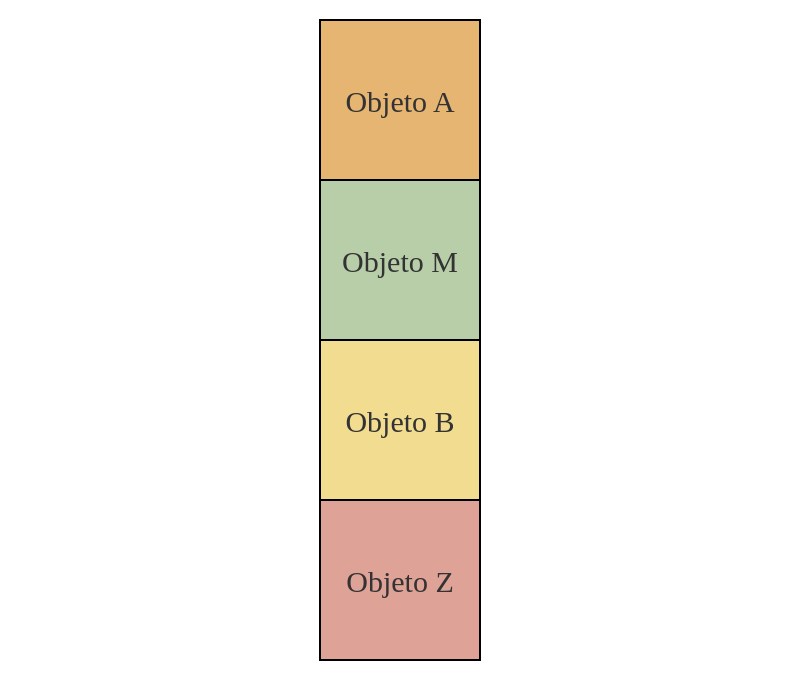 <mxfile version="27.0.2" pages="12">
  <diagram id="DsnciRrROcA6rXa0wYcC" name="0">
    <mxGraphModel dx="618" dy="617" grid="1" gridSize="10" guides="1" tooltips="1" connect="1" arrows="1" fold="1" page="1" pageScale="1" pageWidth="850" pageHeight="1100" math="0" shadow="0">
      <root>
        <mxCell id="0" />
        <mxCell id="1" parent="0" />
        <mxCell id="VirOZvUBYK-ImIZoYJ9B-2" value="&lt;span style=&quot;color: rgb(51, 51, 51); font-family: &amp;quot;Cascadia Code&amp;quot;;&quot;&gt;&lt;font style=&quot;font-size: 15px;&quot;&gt;Objeto M&lt;/font&gt;&lt;/span&gt;" style="rounded=0;whiteSpace=wrap;html=1;strokeWidth=1;fillColor=#B8CEA8;" parent="1" vertex="1">
          <mxGeometry x="320" y="240" width="80" height="80" as="geometry" />
        </mxCell>
        <mxCell id="VirOZvUBYK-ImIZoYJ9B-3" value="&lt;span style=&quot;color: rgb(51, 51, 51); font-family: &amp;quot;Cascadia Code&amp;quot;;&quot;&gt;&lt;font style=&quot;font-size: 15px;&quot;&gt;Objeto B&lt;/font&gt;&lt;/span&gt;" style="rounded=0;whiteSpace=wrap;html=1;strokeWidth=1;fillColor=#F2DC90;" parent="1" vertex="1">
          <mxGeometry x="320" y="320" width="80" height="80" as="geometry" />
        </mxCell>
        <mxCell id="VirOZvUBYK-ImIZoYJ9B-4" value="&lt;span style=&quot;color: rgb(51, 51, 51); font-family: &amp;quot;Cascadia Code&amp;quot;;&quot;&gt;&lt;font style=&quot;font-size: 15px;&quot;&gt;Objeto Z&lt;/font&gt;&lt;/span&gt;" style="rounded=0;whiteSpace=wrap;html=1;strokeWidth=1;fillColor=#DEA297;" parent="1" vertex="1">
          <mxGeometry x="320" y="400" width="80" height="80" as="geometry" />
        </mxCell>
        <mxCell id="VirOZvUBYK-ImIZoYJ9B-5" value="&lt;span style=&quot;font-size: 15px;&quot;&gt;Objeto A&lt;/span&gt;" style="rounded=0;whiteSpace=wrap;html=1;strokeWidth=1;fillColor=#E6B572;fontFamily=Cascadia Code;fontColor=#333333;" parent="1" vertex="1">
          <mxGeometry x="320" y="160" width="80" height="80" as="geometry" />
        </mxCell>
        <mxCell id="aEZDIL4bKgVGsafXcyiX-1" value="" style="rounded=0;whiteSpace=wrap;html=1;fillColor=none;strokeColor=none;" vertex="1" parent="1">
          <mxGeometry x="160" y="150" width="400" height="340" as="geometry" />
        </mxCell>
      </root>
    </mxGraphModel>
  </diagram>
  <diagram name="1" id="Mdr3MKFLAOHnB37Ve34P">
    <mxGraphModel dx="772" dy="771" grid="1" gridSize="10" guides="1" tooltips="1" connect="1" arrows="1" fold="1" page="1" pageScale="1" pageWidth="850" pageHeight="1100" math="0" shadow="0">
      <root>
        <mxCell id="dB4pNOR3r0NpbEDbzPIi-0" />
        <mxCell id="dB4pNOR3r0NpbEDbzPIi-1" parent="dB4pNOR3r0NpbEDbzPIi-0" />
        <mxCell id="oEt5vqVOx0Z21JIWpTa3-0" value="" style="rounded=0;whiteSpace=wrap;html=1;fillColor=none;strokeColor=none;" vertex="1" parent="dB4pNOR3r0NpbEDbzPIi-1">
          <mxGeometry x="160" y="150" width="400" height="340" as="geometry" />
        </mxCell>
        <mxCell id="f8sVzlX9WwyGKtAX3yin-0" value="&lt;span style=&quot;color: rgb(51, 51, 51); font-family: &amp;quot;Cascadia Code&amp;quot;;&quot;&gt;&lt;font style=&quot;font-size: 15px;&quot;&gt;Objeto M&lt;/font&gt;&lt;/span&gt;" style="rounded=0;whiteSpace=wrap;html=1;strokeWidth=1;fillColor=#DFEAF2;" parent="dB4pNOR3r0NpbEDbzPIi-1" vertex="1">
          <mxGeometry x="320" y="240" width="80" height="80" as="geometry" />
        </mxCell>
        <mxCell id="f8sVzlX9WwyGKtAX3yin-1" value="&lt;span style=&quot;color: rgb(51, 51, 51); font-family: &amp;quot;Cascadia Code&amp;quot;;&quot;&gt;&lt;font style=&quot;font-size: 15px;&quot;&gt;Objeto B&lt;/font&gt;&lt;/span&gt;" style="rounded=0;whiteSpace=wrap;html=1;strokeWidth=1;fillColor=#DFEAF2;" parent="dB4pNOR3r0NpbEDbzPIi-1" vertex="1">
          <mxGeometry x="320" y="320" width="80" height="80" as="geometry" />
        </mxCell>
        <mxCell id="f8sVzlX9WwyGKtAX3yin-2" value="&lt;span style=&quot;color: rgb(51, 51, 51); font-family: &amp;quot;Cascadia Code&amp;quot;;&quot;&gt;&lt;font style=&quot;font-size: 15px;&quot;&gt;Objeto Z&lt;/font&gt;&lt;/span&gt;" style="rounded=0;whiteSpace=wrap;html=1;strokeWidth=1;fillColor=#DFEAF2;" parent="dB4pNOR3r0NpbEDbzPIi-1" vertex="1">
          <mxGeometry x="320" y="400" width="80" height="80" as="geometry" />
        </mxCell>
        <mxCell id="f8sVzlX9WwyGKtAX3yin-3" value="&lt;font style=&quot;font-size: 15px;&quot;&gt;Objeto A&lt;/font&gt;" style="rounded=0;whiteSpace=wrap;html=1;strokeWidth=1;fillColor=#DFEAF2;fontFamily=Cascadia Code;fontColor=#333333;" parent="dB4pNOR3r0NpbEDbzPIi-1" vertex="1">
          <mxGeometry x="320" y="160" width="80" height="80" as="geometry" />
        </mxCell>
      </root>
    </mxGraphModel>
  </diagram>
  <diagram name="2" id="7HVD3G4qKzquUgcicJnN">
    <mxGraphModel dx="772" dy="771" grid="1" gridSize="10" guides="1" tooltips="1" connect="1" arrows="1" fold="1" page="1" pageScale="1" pageWidth="850" pageHeight="1100" math="0" shadow="0">
      <root>
        <mxCell id="m_FzRC7SfUM8x6VggVpg-0" />
        <mxCell id="m_FzRC7SfUM8x6VggVpg-1" parent="m_FzRC7SfUM8x6VggVpg-0" />
        <mxCell id="m_FzRC7SfUM8x6VggVpg-2" value="&lt;span style=&quot;color: rgb(51, 51, 51); font-family: &amp;quot;Cascadia Code&amp;quot;;&quot;&gt;&lt;font style=&quot;font-size: 15px;&quot;&gt;Objeto M&lt;/font&gt;&lt;/span&gt;" style="rounded=0;whiteSpace=wrap;html=1;strokeWidth=1;fillColor=#DFEAF2;" parent="m_FzRC7SfUM8x6VggVpg-1" vertex="1">
          <mxGeometry x="320" y="240" width="80" height="80" as="geometry" />
        </mxCell>
        <mxCell id="m_FzRC7SfUM8x6VggVpg-3" value="&lt;span style=&quot;color: rgb(51, 51, 51); font-family: &amp;quot;Cascadia Code&amp;quot;;&quot;&gt;&lt;font style=&quot;font-size: 15px;&quot;&gt;Objeto B&lt;/font&gt;&lt;/span&gt;" style="rounded=0;whiteSpace=wrap;html=1;strokeWidth=1;fillColor=#DFEAF2;" parent="m_FzRC7SfUM8x6VggVpg-1" vertex="1">
          <mxGeometry x="320" y="320" width="80" height="80" as="geometry" />
        </mxCell>
        <mxCell id="m_FzRC7SfUM8x6VggVpg-4" value="&lt;span style=&quot;color: rgb(51, 51, 51); font-family: &amp;quot;Cascadia Code&amp;quot;;&quot;&gt;&lt;font style=&quot;font-size: 15px;&quot;&gt;Objeto Z&lt;/font&gt;&lt;/span&gt;" style="rounded=0;whiteSpace=wrap;html=1;strokeWidth=1;fillColor=#DFEAF2;" parent="m_FzRC7SfUM8x6VggVpg-1" vertex="1">
          <mxGeometry x="320" y="400" width="80" height="80" as="geometry" />
        </mxCell>
        <mxCell id="m_FzRC7SfUM8x6VggVpg-5" value="&lt;font style=&quot;font-size: 15px;&quot;&gt;Objeto A&lt;/font&gt;" style="rounded=0;whiteSpace=wrap;html=1;strokeWidth=1;fillColor=#DFEAF2;fontFamily=Cascadia Code;fontColor=#333333;" parent="m_FzRC7SfUM8x6VggVpg-1" vertex="1">
          <mxGeometry x="320" y="160" width="80" height="80" as="geometry" />
        </mxCell>
        <mxCell id="3GkCkZPfRGsUlgW2tKVg-0" value="&lt;font style=&quot;font-size: 15px; color: rgb(51, 51, 51);&quot;&gt;Objeto Y&lt;/font&gt;" style="rounded=0;whiteSpace=wrap;html=1;strokeWidth=1;fontFamily=Cascadia Code;dashed=1;strokeColor=#333333;" parent="m_FzRC7SfUM8x6VggVpg-1" vertex="1">
          <mxGeometry x="160" y="280" width="80" height="80" as="geometry" />
        </mxCell>
        <mxCell id="3GkCkZPfRGsUlgW2tKVg-1" value="" style="endArrow=classic;html=1;rounded=0;strokeColor=default;strokeWidth=2;dashed=1;curved=0;dashPattern=1 2;" parent="m_FzRC7SfUM8x6VggVpg-1" edge="1">
          <mxGeometry width="50" height="50" relative="1" as="geometry">
            <mxPoint x="250" y="320" as="sourcePoint" />
            <mxPoint x="310" y="320" as="targetPoint" />
          </mxGeometry>
        </mxCell>
        <mxCell id="6nj_OtPYGNGf62ZfypBF-0" value="" style="rounded=0;whiteSpace=wrap;html=1;fillColor=none;strokeColor=none;" vertex="1" parent="m_FzRC7SfUM8x6VggVpg-1">
          <mxGeometry x="160" y="150" width="400" height="340" as="geometry" />
        </mxCell>
      </root>
    </mxGraphModel>
  </diagram>
  <diagram name="3" id="MDrpCwDZ1_75I4WAfEUa">
    <mxGraphModel dx="1370" dy="843" grid="1" gridSize="10" guides="1" tooltips="1" connect="1" arrows="1" fold="1" page="1" pageScale="1" pageWidth="850" pageHeight="1100" math="0" shadow="0">
      <root>
        <mxCell id="1cp3vhYpPN3irXkI7Zd1-0" />
        <mxCell id="1cp3vhYpPN3irXkI7Zd1-1" parent="1cp3vhYpPN3irXkI7Zd1-0" />
        <mxCell id="1cp3vhYpPN3irXkI7Zd1-2" value="&lt;span style=&quot;color: rgb(51, 51, 51); font-family: &amp;quot;Cascadia Code&amp;quot;;&quot;&gt;&lt;font style=&quot;font-size: 15px;&quot;&gt;Objeto M&lt;/font&gt;&lt;/span&gt;" style="rounded=0;whiteSpace=wrap;html=1;strokeWidth=1;fillColor=#DFEAF2;" vertex="1" parent="1cp3vhYpPN3irXkI7Zd1-1">
          <mxGeometry x="200" y="280" width="80" height="80" as="geometry" />
        </mxCell>
        <mxCell id="1cp3vhYpPN3irXkI7Zd1-3" value="&lt;span style=&quot;color: rgb(51, 51, 51); font-family: &amp;quot;Cascadia Code&amp;quot;;&quot;&gt;&lt;font style=&quot;font-size: 15px;&quot;&gt;Objeto B&lt;/font&gt;&lt;/span&gt;" style="rounded=0;whiteSpace=wrap;html=1;strokeWidth=1;fillColor=#DFEAF2;" vertex="1" parent="1cp3vhYpPN3irXkI7Zd1-1">
          <mxGeometry x="200" y="360" width="80" height="80" as="geometry" />
        </mxCell>
        <mxCell id="1cp3vhYpPN3irXkI7Zd1-4" value="&lt;span style=&quot;color: rgb(51, 51, 51); font-family: &amp;quot;Cascadia Code&amp;quot;;&quot;&gt;&lt;font style=&quot;font-size: 15px;&quot;&gt;Objeto Z&lt;/font&gt;&lt;/span&gt;" style="rounded=0;whiteSpace=wrap;html=1;strokeWidth=1;fillColor=#DFEAF2;" vertex="1" parent="1cp3vhYpPN3irXkI7Zd1-1">
          <mxGeometry x="200" y="440" width="80" height="80" as="geometry" />
        </mxCell>
        <mxCell id="1cp3vhYpPN3irXkI7Zd1-5" value="&lt;font style=&quot;font-size: 15px;&quot;&gt;Objeto A&lt;/font&gt;" style="rounded=0;whiteSpace=wrap;html=1;strokeWidth=1;fillColor=#DFEAF2;fontFamily=Cascadia Code;fontColor=#333333;" vertex="1" parent="1cp3vhYpPN3irXkI7Zd1-1">
          <mxGeometry x="200" y="200" width="80" height="80" as="geometry" />
        </mxCell>
        <mxCell id="1cp3vhYpPN3irXkI7Zd1-6" value="&lt;font style=&quot;font-size: 15px; color: rgb(51, 51, 51);&quot;&gt;Objeto Y&lt;/font&gt;" style="rounded=0;whiteSpace=wrap;html=1;strokeWidth=1;fontFamily=Cascadia Code;dashed=1;strokeColor=#333333;" vertex="1" parent="1cp3vhYpPN3irXkI7Zd1-1">
          <mxGeometry x="40" y="320" width="80" height="80" as="geometry" />
        </mxCell>
        <mxCell id="1cp3vhYpPN3irXkI7Zd1-7" value="" style="endArrow=classic;html=1;rounded=0;strokeColor=default;strokeWidth=2;dashed=1;curved=1;dashPattern=1 2;" edge="1" parent="1cp3vhYpPN3irXkI7Zd1-1">
          <mxGeometry width="50" height="50" relative="1" as="geometry">
            <mxPoint x="80" y="310" as="sourcePoint" />
            <mxPoint x="200" y="150" as="targetPoint" />
            <Array as="points">
              <mxPoint x="80" y="140" />
            </Array>
          </mxGeometry>
        </mxCell>
        <mxCell id="3wVK-dfSqPOaN9Ee9mu9-0" value="&lt;span style=&quot;color: rgb(51, 51, 51); font-family: &amp;quot;Cascadia Code&amp;quot;;&quot;&gt;&lt;font style=&quot;font-size: 15px;&quot;&gt;Objeto M&lt;/font&gt;&lt;/span&gt;" style="rounded=0;whiteSpace=wrap;html=1;strokeWidth=1;fillColor=#DFEAF2;" vertex="1" parent="1cp3vhYpPN3irXkI7Zd1-1">
          <mxGeometry x="400" y="280" width="80" height="80" as="geometry" />
        </mxCell>
        <mxCell id="3wVK-dfSqPOaN9Ee9mu9-1" value="&lt;span style=&quot;color: rgb(51, 51, 51); font-family: &amp;quot;Cascadia Code&amp;quot;;&quot;&gt;&lt;font style=&quot;font-size: 15px;&quot;&gt;Objeto B&lt;/font&gt;&lt;/span&gt;" style="rounded=0;whiteSpace=wrap;html=1;strokeWidth=1;fillColor=#DFEAF2;" vertex="1" parent="1cp3vhYpPN3irXkI7Zd1-1">
          <mxGeometry x="400" y="360" width="80" height="80" as="geometry" />
        </mxCell>
        <mxCell id="3wVK-dfSqPOaN9Ee9mu9-2" value="&lt;span style=&quot;color: rgb(51, 51, 51); font-family: &amp;quot;Cascadia Code&amp;quot;;&quot;&gt;&lt;font style=&quot;font-size: 15px;&quot;&gt;Objeto Z&lt;/font&gt;&lt;/span&gt;" style="rounded=0;whiteSpace=wrap;html=1;strokeWidth=1;fillColor=#DFEAF2;" vertex="1" parent="1cp3vhYpPN3irXkI7Zd1-1">
          <mxGeometry x="400" y="440" width="80" height="80" as="geometry" />
        </mxCell>
        <mxCell id="3wVK-dfSqPOaN9Ee9mu9-3" value="&lt;font style=&quot;font-size: 15px;&quot;&gt;Objeto A&lt;/font&gt;" style="rounded=0;whiteSpace=wrap;html=1;strokeWidth=1;fillColor=#DFEAF2;fontFamily=Cascadia Code;fontColor=#333333;" vertex="1" parent="1cp3vhYpPN3irXkI7Zd1-1">
          <mxGeometry x="400" y="200" width="80" height="80" as="geometry" />
        </mxCell>
        <mxCell id="3wVK-dfSqPOaN9Ee9mu9-4" value="&lt;font style=&quot;font-size: 15px; color: rgb(51, 51, 51);&quot;&gt;Objeto Y&lt;/font&gt;" style="rounded=0;whiteSpace=wrap;html=1;strokeWidth=1;fontFamily=Cascadia Code;dashed=1;strokeColor=#333333;" vertex="1" parent="1cp3vhYpPN3irXkI7Zd1-1">
          <mxGeometry x="400" y="120" width="80" height="80" as="geometry" />
        </mxCell>
        <mxCell id="5Faq4T4tPYT8dNvTQ3q9-0" value="&lt;span style=&quot;color: rgb(51, 51, 51); font-family: &amp;quot;Cascadia Code&amp;quot;;&quot;&gt;&lt;font style=&quot;font-size: 15px;&quot;&gt;Objeto M&lt;/font&gt;&lt;/span&gt;" style="rounded=0;whiteSpace=wrap;html=1;strokeWidth=1;fillColor=#DFEAF2;" vertex="1" parent="1cp3vhYpPN3irXkI7Zd1-1">
          <mxGeometry x="600" y="280" width="80" height="80" as="geometry" />
        </mxCell>
        <mxCell id="5Faq4T4tPYT8dNvTQ3q9-1" value="&lt;span style=&quot;color: rgb(51, 51, 51); font-family: &amp;quot;Cascadia Code&amp;quot;;&quot;&gt;&lt;font style=&quot;font-size: 15px;&quot;&gt;Objeto B&lt;/font&gt;&lt;/span&gt;" style="rounded=0;whiteSpace=wrap;html=1;strokeWidth=1;fillColor=#DFEAF2;" vertex="1" parent="1cp3vhYpPN3irXkI7Zd1-1">
          <mxGeometry x="600" y="360" width="80" height="80" as="geometry" />
        </mxCell>
        <mxCell id="5Faq4T4tPYT8dNvTQ3q9-2" value="&lt;span style=&quot;color: rgb(51, 51, 51); font-family: &amp;quot;Cascadia Code&amp;quot;;&quot;&gt;&lt;font style=&quot;font-size: 15px;&quot;&gt;Objeto Z&lt;/font&gt;&lt;/span&gt;" style="rounded=0;whiteSpace=wrap;html=1;strokeWidth=1;fillColor=#DFEAF2;" vertex="1" parent="1cp3vhYpPN3irXkI7Zd1-1">
          <mxGeometry x="600" y="440" width="80" height="80" as="geometry" />
        </mxCell>
        <mxCell id="5Faq4T4tPYT8dNvTQ3q9-3" value="&lt;font style=&quot;font-size: 15px;&quot;&gt;Objeto A&lt;/font&gt;" style="rounded=0;whiteSpace=wrap;html=1;strokeWidth=1;fillColor=#DFEAF2;fontFamily=Cascadia Code;fontColor=#333333;" vertex="1" parent="1cp3vhYpPN3irXkI7Zd1-1">
          <mxGeometry x="600" y="200" width="80" height="80" as="geometry" />
        </mxCell>
        <mxCell id="5Faq4T4tPYT8dNvTQ3q9-4" value="&lt;font style=&quot;font-size: 15px;&quot;&gt;Objeto Y&lt;/font&gt;" style="rounded=0;whiteSpace=wrap;html=1;strokeWidth=1;fillColor=#DFEAF2;fontFamily=Cascadia Code;fontColor=#333333;" vertex="1" parent="1cp3vhYpPN3irXkI7Zd1-1">
          <mxGeometry x="600" y="120" width="80" height="80" as="geometry" />
        </mxCell>
        <mxCell id="_O_UAX7On9Jn6N9-ysff-0" value="" style="endArrow=classic;html=1;rounded=0;strokeColor=#333333;strokeWidth=2;curved=0;" edge="1" parent="1cp3vhYpPN3irXkI7Zd1-1">
          <mxGeometry width="50" height="50" relative="1" as="geometry">
            <mxPoint x="310" y="360" as="sourcePoint" />
            <mxPoint x="370" y="360" as="targetPoint" />
          </mxGeometry>
        </mxCell>
        <mxCell id="_O_UAX7On9Jn6N9-ysff-1" value="" style="endArrow=classic;html=1;rounded=0;strokeColor=#333333;strokeWidth=2;curved=0;" edge="1" parent="1cp3vhYpPN3irXkI7Zd1-1">
          <mxGeometry width="50" height="50" relative="1" as="geometry">
            <mxPoint x="510" y="359.17" as="sourcePoint" />
            <mxPoint x="570" y="359.17" as="targetPoint" />
          </mxGeometry>
        </mxCell>
      </root>
    </mxGraphModel>
  </diagram>
  <diagram name="4" id="tvMc4xsmkuJ2D2uRRllL">
    <mxGraphModel dx="1142" dy="703" grid="1" gridSize="10" guides="1" tooltips="1" connect="1" arrows="1" fold="1" page="1" pageScale="1" pageWidth="850" pageHeight="1100" math="0" shadow="0">
      <root>
        <mxCell id="fEpR8kv1KwT9EkHWF9nF-0" />
        <mxCell id="fEpR8kv1KwT9EkHWF9nF-1" parent="fEpR8kv1KwT9EkHWF9nF-0" />
        <mxCell id="fEpR8kv1KwT9EkHWF9nF-2" value="&lt;span style=&quot;color: rgb(51, 51, 51); font-family: &amp;quot;Cascadia Code&amp;quot;;&quot;&gt;&lt;font style=&quot;font-size: 15px;&quot;&gt;Objeto M&lt;/font&gt;&lt;/span&gt;" style="rounded=0;whiteSpace=wrap;html=1;strokeWidth=1;fillColor=#DFEAF2;" vertex="1" parent="fEpR8kv1KwT9EkHWF9nF-1">
          <mxGeometry x="160" y="240" width="80" height="80" as="geometry" />
        </mxCell>
        <mxCell id="fEpR8kv1KwT9EkHWF9nF-3" value="&lt;span style=&quot;color: rgb(51, 51, 51); font-family: &amp;quot;Cascadia Code&amp;quot;;&quot;&gt;&lt;font style=&quot;font-size: 15px;&quot;&gt;Objeto B&lt;/font&gt;&lt;/span&gt;" style="rounded=0;whiteSpace=wrap;html=1;strokeWidth=1;fillColor=#DFEAF2;" vertex="1" parent="fEpR8kv1KwT9EkHWF9nF-1">
          <mxGeometry x="160" y="320" width="80" height="80" as="geometry" />
        </mxCell>
        <mxCell id="fEpR8kv1KwT9EkHWF9nF-4" value="&lt;span style=&quot;color: rgb(51, 51, 51); font-family: &amp;quot;Cascadia Code&amp;quot;;&quot;&gt;&lt;font style=&quot;font-size: 15px;&quot;&gt;Objeto Z&lt;/font&gt;&lt;/span&gt;" style="rounded=0;whiteSpace=wrap;html=1;strokeWidth=1;fillColor=#DFEAF2;" vertex="1" parent="fEpR8kv1KwT9EkHWF9nF-1">
          <mxGeometry x="160" y="400" width="80" height="80" as="geometry" />
        </mxCell>
        <mxCell id="fEpR8kv1KwT9EkHWF9nF-5" value="&lt;font style=&quot;font-size: 15px;&quot;&gt;Objeto A&lt;/font&gt;" style="rounded=0;whiteSpace=wrap;html=1;strokeWidth=1;fillColor=#DFEAF2;fontFamily=Cascadia Code;fontColor=#333333;" vertex="1" parent="fEpR8kv1KwT9EkHWF9nF-1">
          <mxGeometry x="160" y="160" width="80" height="80" as="geometry" />
        </mxCell>
        <mxCell id="fEpR8kv1KwT9EkHWF9nF-6" value="&lt;font style=&quot;font-size: 15px; color: rgba(51, 51, 51, 0.5);&quot;&gt;Objeto Y&lt;/font&gt;" style="rounded=0;whiteSpace=wrap;html=1;strokeWidth=1;fontFamily=Cascadia Code;rotation=45;fillColor=#DFEAF280;strokeColor=light-dark(#00000080,#000000);gradientColor=none;" vertex="1" parent="fEpR8kv1KwT9EkHWF9nF-1">
          <mxGeometry x="280" y="110" width="80" height="80" as="geometry" />
        </mxCell>
        <mxCell id="eWI4ab8rwbDqNYjKlwMx-0" value="" style="endArrow=classic;html=1;rounded=0;strokeColor=#333333;strokeWidth=2;curved=0;" edge="1" parent="fEpR8kv1KwT9EkHWF9nF-1">
          <mxGeometry width="50" height="50" relative="1" as="geometry">
            <mxPoint x="310" y="319.17" as="sourcePoint" />
            <mxPoint x="370" y="319.17" as="targetPoint" />
          </mxGeometry>
        </mxCell>
        <mxCell id="eWI4ab8rwbDqNYjKlwMx-1" value="&lt;span style=&quot;color: rgb(51, 51, 51); font-family: &amp;quot;Cascadia Code&amp;quot;;&quot;&gt;&lt;font style=&quot;font-size: 15px;&quot;&gt;Objeto M&lt;/font&gt;&lt;/span&gt;" style="rounded=0;whiteSpace=wrap;html=1;strokeWidth=1;fillColor=#DFEAF2;" vertex="1" parent="fEpR8kv1KwT9EkHWF9nF-1">
          <mxGeometry x="440" y="240" width="80" height="80" as="geometry" />
        </mxCell>
        <mxCell id="eWI4ab8rwbDqNYjKlwMx-2" value="&lt;span style=&quot;color: rgb(51, 51, 51); font-family: &amp;quot;Cascadia Code&amp;quot;;&quot;&gt;&lt;font style=&quot;font-size: 15px;&quot;&gt;Objeto B&lt;/font&gt;&lt;/span&gt;" style="rounded=0;whiteSpace=wrap;html=1;strokeWidth=1;fillColor=#DFEAF2;" vertex="1" parent="fEpR8kv1KwT9EkHWF9nF-1">
          <mxGeometry x="440" y="320" width="80" height="80" as="geometry" />
        </mxCell>
        <mxCell id="eWI4ab8rwbDqNYjKlwMx-3" value="&lt;span style=&quot;color: rgb(51, 51, 51); font-family: &amp;quot;Cascadia Code&amp;quot;;&quot;&gt;&lt;font style=&quot;font-size: 15px;&quot;&gt;Objeto Z&lt;/font&gt;&lt;/span&gt;" style="rounded=0;whiteSpace=wrap;html=1;strokeWidth=1;fillColor=#DFEAF2;" vertex="1" parent="fEpR8kv1KwT9EkHWF9nF-1">
          <mxGeometry x="440" y="400" width="80" height="80" as="geometry" />
        </mxCell>
        <mxCell id="eWI4ab8rwbDqNYjKlwMx-4" value="&lt;font style=&quot;font-size: 15px;&quot;&gt;Objeto A&lt;/font&gt;" style="rounded=0;whiteSpace=wrap;html=1;strokeWidth=1;fillColor=#DFEAF2;fontFamily=Cascadia Code;fontColor=#333333;" vertex="1" parent="fEpR8kv1KwT9EkHWF9nF-1">
          <mxGeometry x="440" y="160" width="80" height="80" as="geometry" />
        </mxCell>
        <mxCell id="FDB1iL5GDn4RZDBO_fxV-0" value="" style="endArrow=classic;html=1;rounded=0;strokeColor=#333333;strokeWidth=2;curved=1;" edge="1" parent="fEpR8kv1KwT9EkHWF9nF-1">
          <mxGeometry width="50" height="50" relative="1" as="geometry">
            <mxPoint x="200" y="150" as="sourcePoint" />
            <mxPoint x="280" y="110" as="targetPoint" />
            <Array as="points">
              <mxPoint x="220" y="70" />
            </Array>
          </mxGeometry>
        </mxCell>
      </root>
    </mxGraphModel>
  </diagram>
  <diagram name="5" id="qZWmroKQn__ThTIP2FfZ">
    <mxGraphModel dx="772" dy="771" grid="1" gridSize="10" guides="1" tooltips="1" connect="1" arrows="1" fold="1" page="1" pageScale="1" pageWidth="850" pageHeight="1100" math="0" shadow="0">
      <root>
        <mxCell id="2ulz0_ssD8hJT63ZEaCR-0" />
        <mxCell id="2ulz0_ssD8hJT63ZEaCR-1" parent="2ulz0_ssD8hJT63ZEaCR-0" />
        <mxCell id="2ulz0_ssD8hJT63ZEaCR-2" value="&lt;span style=&quot;color: rgb(51, 51, 51); font-family: &amp;quot;Cascadia Code&amp;quot;;&quot;&gt;&lt;font style=&quot;font-size: 15px;&quot;&gt;Objeto M&lt;/font&gt;&lt;/span&gt;" style="rounded=0;whiteSpace=wrap;html=1;strokeWidth=1;fillColor=#DFEAF2;" parent="2ulz0_ssD8hJT63ZEaCR-1" vertex="1">
          <mxGeometry x="160" y="240" width="80" height="80" as="geometry" />
        </mxCell>
        <mxCell id="2ulz0_ssD8hJT63ZEaCR-3" value="&lt;span style=&quot;color: rgb(51, 51, 51); font-family: &amp;quot;Cascadia Code&amp;quot;;&quot;&gt;&lt;font style=&quot;font-size: 15px;&quot;&gt;Objeto B&lt;/font&gt;&lt;/span&gt;" style="rounded=0;whiteSpace=wrap;html=1;strokeWidth=1;fillColor=#DFEAF2;" parent="2ulz0_ssD8hJT63ZEaCR-1" vertex="1">
          <mxGeometry x="160" y="320" width="80" height="80" as="geometry" />
        </mxCell>
        <mxCell id="2ulz0_ssD8hJT63ZEaCR-4" value="&lt;span style=&quot;color: rgb(51, 51, 51); font-family: &amp;quot;Cascadia Code&amp;quot;;&quot;&gt;&lt;font style=&quot;font-size: 15px;&quot;&gt;Objeto Z&lt;/font&gt;&lt;/span&gt;" style="rounded=0;whiteSpace=wrap;html=1;strokeWidth=1;fillColor=#DFEAF2;" parent="2ulz0_ssD8hJT63ZEaCR-1" vertex="1">
          <mxGeometry x="160" y="400" width="80" height="80" as="geometry" />
        </mxCell>
        <mxCell id="2ulz0_ssD8hJT63ZEaCR-7" value="" style="endArrow=classic;html=1;rounded=0;strokeColor=#333333;strokeWidth=2;curved=0;" parent="2ulz0_ssD8hJT63ZEaCR-1" edge="1">
          <mxGeometry width="50" height="50" relative="1" as="geometry">
            <mxPoint x="280" y="460" as="sourcePoint" />
            <mxPoint x="340" y="460" as="targetPoint" />
          </mxGeometry>
        </mxCell>
        <mxCell id="Iy6GJnIHtmswRzyifR_9-1" value="&lt;span style=&quot;color: rgb(51, 51, 51); font-family: &amp;quot;Cascadia Code&amp;quot;;&quot;&gt;&lt;font style=&quot;font-size: 15px;&quot;&gt;Objeto B&lt;/font&gt;&lt;/span&gt;" style="rounded=0;whiteSpace=wrap;html=1;strokeWidth=1;fillColor=#DFEAF2;" parent="2ulz0_ssD8hJT63ZEaCR-1" vertex="1">
          <mxGeometry x="370" y="319.999" width="80" height="80" as="geometry" />
        </mxCell>
        <mxCell id="Iy6GJnIHtmswRzyifR_9-2" value="&lt;span style=&quot;color: rgb(51, 51, 51); font-family: &amp;quot;Cascadia Code&amp;quot;;&quot;&gt;&lt;font style=&quot;font-size: 15px;&quot;&gt;Objeto Z&lt;/font&gt;&lt;/span&gt;" style="rounded=0;whiteSpace=wrap;html=1;strokeWidth=1;fillColor=#DFEAF2;" parent="2ulz0_ssD8hJT63ZEaCR-1" vertex="1">
          <mxGeometry x="370" y="399.999" width="80" height="80" as="geometry" />
        </mxCell>
        <mxCell id="Iy6GJnIHtmswRzyifR_9-5" value="&lt;span style=&quot;color: rgb(51, 51, 51); font-family: &amp;quot;Cascadia Code&amp;quot;;&quot;&gt;&lt;font style=&quot;font-size: 15px;&quot;&gt;Objeto Z&lt;/font&gt;&lt;/span&gt;" style="rounded=0;whiteSpace=wrap;html=1;strokeWidth=1;fillColor=#DFEAF2;" parent="2ulz0_ssD8hJT63ZEaCR-1" vertex="1">
          <mxGeometry x="560" y="399.999" width="80" height="80" as="geometry" />
        </mxCell>
        <mxCell id="Iy6GJnIHtmswRzyifR_9-7" value="" style="endArrow=classic;html=1;rounded=0;strokeColor=#333333;strokeWidth=2;curved=0;" parent="2ulz0_ssD8hJT63ZEaCR-1" edge="1">
          <mxGeometry width="50" height="50" relative="1" as="geometry">
            <mxPoint x="480" y="460" as="sourcePoint" />
            <mxPoint x="540" y="460" as="targetPoint" />
          </mxGeometry>
        </mxCell>
        <mxCell id="I1os_hsPXzhaFGguBxuh-0" value="&lt;font style=&quot;font-size: 15px; color: rgba(51, 51, 51, 0.5);&quot;&gt;Objeto A&lt;/font&gt;" style="rounded=0;whiteSpace=wrap;html=1;strokeWidth=1;fontFamily=Cascadia Code;rotation=45;fillColor=#DFEAF280;strokeColor=light-dark(#00000080,#000000);gradientColor=none;" parent="2ulz0_ssD8hJT63ZEaCR-1" vertex="1">
          <mxGeometry x="280" y="190" width="80" height="80" as="geometry" />
        </mxCell>
        <mxCell id="I1os_hsPXzhaFGguBxuh-1" value="" style="endArrow=classic;html=1;rounded=0;strokeColor=#333333;strokeWidth=2;curved=1;" parent="2ulz0_ssD8hJT63ZEaCR-1" edge="1">
          <mxGeometry width="50" height="50" relative="1" as="geometry">
            <mxPoint x="200" y="230" as="sourcePoint" />
            <mxPoint x="280" y="190" as="targetPoint" />
            <Array as="points">
              <mxPoint x="220" y="150" />
            </Array>
          </mxGeometry>
        </mxCell>
        <mxCell id="I1os_hsPXzhaFGguBxuh-2" value="&lt;font style=&quot;font-size: 15px; color: rgba(51, 51, 51, 0.5);&quot;&gt;Objeto M&lt;/font&gt;" style="rounded=0;whiteSpace=wrap;html=1;strokeWidth=1;fontFamily=Cascadia Code;rotation=45;fillColor=#DFEAF280;strokeColor=light-dark(#00000080,#000000);gradientColor=none;" parent="2ulz0_ssD8hJT63ZEaCR-1" vertex="1">
          <mxGeometry x="490" y="270" width="80" height="80" as="geometry" />
        </mxCell>
        <mxCell id="I1os_hsPXzhaFGguBxuh-3" value="" style="endArrow=classic;html=1;rounded=0;strokeColor=#333333;strokeWidth=2;curved=1;" parent="2ulz0_ssD8hJT63ZEaCR-1" edge="1">
          <mxGeometry width="50" height="50" relative="1" as="geometry">
            <mxPoint x="410" y="310" as="sourcePoint" />
            <mxPoint x="490" y="270" as="targetPoint" />
            <Array as="points">
              <mxPoint x="430" y="230" />
            </Array>
          </mxGeometry>
        </mxCell>
        <mxCell id="I1os_hsPXzhaFGguBxuh-6" value="&lt;font style=&quot;font-size: 15px; color: rgba(51, 51, 51, 0.5);&quot;&gt;Objeto B&lt;/font&gt;" style="rounded=0;whiteSpace=wrap;html=1;strokeWidth=1;fontFamily=Cascadia Code;rotation=45;fillColor=#DFEAF280;strokeColor=light-dark(#00000080,#000000);gradientColor=none;" parent="2ulz0_ssD8hJT63ZEaCR-1" vertex="1">
          <mxGeometry x="680" y="350" width="80" height="80" as="geometry" />
        </mxCell>
        <mxCell id="I1os_hsPXzhaFGguBxuh-7" value="" style="endArrow=classic;html=1;rounded=0;strokeColor=#333333;strokeWidth=2;curved=1;" parent="2ulz0_ssD8hJT63ZEaCR-1" edge="1">
          <mxGeometry width="50" height="50" relative="1" as="geometry">
            <mxPoint x="600" y="390" as="sourcePoint" />
            <mxPoint x="680" y="350" as="targetPoint" />
            <Array as="points">
              <mxPoint x="620" y="310" />
            </Array>
          </mxGeometry>
        </mxCell>
      </root>
    </mxGraphModel>
  </diagram>
  <diagram name="horizontal-0" id="YfSO-6aUCecLzF4e8YoK">
    <mxGraphModel dx="772" dy="771" grid="1" gridSize="10" guides="1" tooltips="1" connect="1" arrows="1" fold="1" page="1" pageScale="1" pageWidth="850" pageHeight="1100" math="0" shadow="0">
      <root>
        <mxCell id="0" />
        <mxCell id="1" parent="0" />
        <mxCell id="QV_V8XRkUQpJPK_FOni9-10" value="&lt;font style=&quot;color: rgb(77, 77, 77); font-size: 18px;&quot; face=&quot;Cascadia Code&quot;&gt;0&lt;/font&gt;" style="rounded=0;whiteSpace=wrap;html=1;strokeWidth=1;fillColor=#DFEAF2;fontSize=22;" parent="1" vertex="1">
          <mxGeometry x="240" y="280" width="80" height="20" as="geometry" />
        </mxCell>
        <mxCell id="QV_V8XRkUQpJPK_FOni9-11" value="&lt;font style=&quot;color: rgb(77, 77, 77); font-size: 18px;&quot; face=&quot;Cascadia Code&quot;&gt;1&lt;/font&gt;" style="rounded=0;whiteSpace=wrap;html=1;strokeWidth=1;fillColor=#DFEAF2;fontSize=22;" parent="1" vertex="1">
          <mxGeometry x="320" y="280" width="80" height="20" as="geometry" />
        </mxCell>
        <mxCell id="QV_V8XRkUQpJPK_FOni9-12" value="&lt;font style=&quot;color: rgb(77, 77, 77); font-size: 18px;&quot; face=&quot;Cascadia Code&quot;&gt;2&lt;/font&gt;" style="rounded=0;whiteSpace=wrap;html=1;strokeWidth=1;fillColor=#DFEAF2;fontSize=22;" parent="1" vertex="1">
          <mxGeometry x="400" y="280" width="80" height="20" as="geometry" />
        </mxCell>
        <mxCell id="QV_V8XRkUQpJPK_FOni9-13" value="&lt;font style=&quot;color: rgb(77, 77, 77); font-size: 18px;&quot; face=&quot;Cascadia Code&quot;&gt;3&lt;/font&gt;" style="rounded=0;whiteSpace=wrap;html=1;strokeWidth=1;fillColor=#DFEAF2;fontSize=22;" parent="1" vertex="1">
          <mxGeometry x="480" y="280" width="80" height="20" as="geometry" />
        </mxCell>
        <mxCell id="J1T6i1Jh-6Qw33va1a4d-1" value="&lt;span style=&quot;color: rgb(51, 51, 51); font-family: &amp;quot;Cascadia Code&amp;quot;;&quot;&gt;&lt;font style=&quot;font-size: 15px;&quot;&gt;Objeto M&lt;/font&gt;&lt;/span&gt;" style="rounded=0;whiteSpace=wrap;html=1;strokeWidth=1;fillColor=#DFEAF2;" vertex="1" parent="1">
          <mxGeometry x="120" y="140" width="80" height="80" as="geometry" />
        </mxCell>
        <mxCell id="J1T6i1Jh-6Qw33va1a4d-2" value="&lt;span style=&quot;color: rgb(51, 51, 51); font-family: &amp;quot;Cascadia Code&amp;quot;;&quot;&gt;&lt;font style=&quot;font-size: 15px;&quot;&gt;Objeto B&lt;/font&gt;&lt;/span&gt;" style="rounded=0;whiteSpace=wrap;html=1;strokeWidth=1;fillColor=#DFEAF2;" vertex="1" parent="1">
          <mxGeometry x="120" y="220" width="80" height="80" as="geometry" />
        </mxCell>
        <mxCell id="J1T6i1Jh-6Qw33va1a4d-3" value="&lt;span style=&quot;color: rgb(51, 51, 51); font-family: &amp;quot;Cascadia Code&amp;quot;;&quot;&gt;&lt;font style=&quot;font-size: 15px;&quot;&gt;Objeto Z&lt;/font&gt;&lt;/span&gt;" style="rounded=0;whiteSpace=wrap;html=1;strokeWidth=1;fillColor=#DFEAF2;" vertex="1" parent="1">
          <mxGeometry x="120" y="300" width="80" height="80" as="geometry" />
        </mxCell>
        <mxCell id="J1T6i1Jh-6Qw33va1a4d-4" value="&lt;font style=&quot;font-size: 15px;&quot;&gt;Objeto A&lt;/font&gt;" style="rounded=0;whiteSpace=wrap;html=1;strokeWidth=1;fillColor=#DFEAF2;fontFamily=Cascadia Code;fontColor=#333333;" vertex="1" parent="1">
          <mxGeometry x="120" y="60" width="80" height="80" as="geometry" />
        </mxCell>
        <mxCell id="J1T6i1Jh-6Qw33va1a4d-5" value="" style="endArrow=classic;html=1;rounded=0;curved=1;strokeWidth=2;strokeColor=#333333;" edge="1" parent="1">
          <mxGeometry width="50" height="50" relative="1" as="geometry">
            <mxPoint x="240" y="170" as="sourcePoint" />
            <mxPoint x="330" y="250" as="targetPoint" />
            <Array as="points">
              <mxPoint x="320" y="180" />
            </Array>
          </mxGeometry>
        </mxCell>
        <mxCell id="J1T6i1Jh-6Qw33va1a4d-6" value="" style="shape=curlyBracket;whiteSpace=wrap;html=1;rounded=1;flipH=1;labelPosition=right;verticalLabelPosition=middle;align=left;verticalAlign=middle;rotation=90;strokeWidth=2;strokeColor=#333333;" vertex="1" parent="1">
          <mxGeometry x="390" y="240" width="20" height="320" as="geometry" />
        </mxCell>
        <mxCell id="J1T6i1Jh-6Qw33va1a4d-7" value="Arreglo" style="text;html=1;align=center;verticalAlign=middle;whiteSpace=wrap;rounded=0;fontSize=18;fontColor=#333333;" vertex="1" parent="1">
          <mxGeometry x="370" y="410" width="60" height="30" as="geometry" />
        </mxCell>
        <mxCell id="TEXch0vGKVaJgCMyUi8v-2" value="&lt;span style=&quot;color: rgb(51, 51, 51); font-family: &amp;quot;Cascadia Code&amp;quot;;&quot;&gt;&lt;font style=&quot;font-size: 15px;&quot;&gt;Objeto Z&lt;/font&gt;&lt;/span&gt;" style="rounded=0;whiteSpace=wrap;html=1;strokeWidth=1;fillColor=#DFEAF2;" vertex="1" parent="1">
          <mxGeometry x="240" y="300" width="80" height="80" as="geometry" />
        </mxCell>
        <mxCell id="TEXch0vGKVaJgCMyUi8v-3" value="&lt;span style=&quot;color: rgb(51, 51, 51); font-family: &amp;quot;Cascadia Code&amp;quot;;&quot;&gt;&lt;font style=&quot;font-size: 15px;&quot;&gt;Objeto B&lt;/font&gt;&lt;/span&gt;" style="rounded=0;whiteSpace=wrap;html=1;strokeWidth=1;fillColor=#DFEAF2;" vertex="1" parent="1">
          <mxGeometry x="320" y="300" width="80" height="80" as="geometry" />
        </mxCell>
        <mxCell id="TEXch0vGKVaJgCMyUi8v-4" value="&lt;span style=&quot;color: rgb(51, 51, 51); font-family: &amp;quot;Cascadia Code&amp;quot;;&quot;&gt;&lt;font style=&quot;font-size: 15px;&quot;&gt;Objeto M&lt;/font&gt;&lt;/span&gt;" style="rounded=0;whiteSpace=wrap;html=1;strokeWidth=1;fillColor=#DFEAF2;" vertex="1" parent="1">
          <mxGeometry x="400" y="300" width="80" height="80" as="geometry" />
        </mxCell>
        <mxCell id="TEXch0vGKVaJgCMyUi8v-5" value="&lt;font style=&quot;font-size: 15px;&quot;&gt;Objeto A&lt;/font&gt;" style="rounded=0;whiteSpace=wrap;html=1;strokeWidth=1;fillColor=#DFEAF2;fontFamily=Cascadia Code;fontColor=#333333;" vertex="1" parent="1">
          <mxGeometry x="480" y="300" width="80" height="80" as="geometry" />
        </mxCell>
      </root>
    </mxGraphModel>
  </diagram>
  <diagram name="horizontal-1" id="I1NGevMwVK8yIYo6LZM1">
    <mxGraphModel dx="772" dy="771" grid="1" gridSize="10" guides="1" tooltips="1" connect="1" arrows="1" fold="1" page="1" pageScale="1" pageWidth="850" pageHeight="1100" math="0" shadow="0">
      <root>
        <mxCell id="2laQ7EuzJdmJ4_l-6j5Y-0" />
        <mxCell id="2laQ7EuzJdmJ4_l-6j5Y-1" parent="2laQ7EuzJdmJ4_l-6j5Y-0" />
        <mxCell id="2laQ7EuzJdmJ4_l-6j5Y-6" value="&lt;font style=&quot;color: rgb(77, 77, 77); font-size: 18px;&quot; face=&quot;Cascadia Code&quot;&gt;0&lt;/font&gt;" style="rounded=0;whiteSpace=wrap;html=1;strokeWidth=1;fillColor=#DFEAF2;fontSize=22;" parent="2laQ7EuzJdmJ4_l-6j5Y-1" vertex="1">
          <mxGeometry x="240" y="220" width="80" height="20" as="geometry" />
        </mxCell>
        <mxCell id="2laQ7EuzJdmJ4_l-6j5Y-7" value="&lt;font style=&quot;color: rgb(77, 77, 77); font-size: 18px;&quot; face=&quot;Cascadia Code&quot;&gt;1&lt;/font&gt;" style="rounded=0;whiteSpace=wrap;html=1;strokeWidth=1;fillColor=#DFEAF2;fontSize=22;" parent="2laQ7EuzJdmJ4_l-6j5Y-1" vertex="1">
          <mxGeometry x="320" y="220" width="80" height="20" as="geometry" />
        </mxCell>
        <mxCell id="2laQ7EuzJdmJ4_l-6j5Y-8" value="&lt;font style=&quot;color: rgb(77, 77, 77); font-size: 18px;&quot; face=&quot;Cascadia Code&quot;&gt;2&lt;/font&gt;" style="rounded=0;whiteSpace=wrap;html=1;strokeWidth=1;fillColor=#DFEAF2;fontSize=22;" parent="2laQ7EuzJdmJ4_l-6j5Y-1" vertex="1">
          <mxGeometry x="400" y="220" width="80" height="20" as="geometry" />
        </mxCell>
        <mxCell id="2laQ7EuzJdmJ4_l-6j5Y-9" value="&lt;font style=&quot;color: rgb(77, 77, 77); font-size: 18px;&quot; face=&quot;Cascadia Code&quot;&gt;3&lt;/font&gt;" style="rounded=0;whiteSpace=wrap;html=1;strokeWidth=1;fillColor=#DFEAF2;fontSize=22;" parent="2laQ7EuzJdmJ4_l-6j5Y-1" vertex="1">
          <mxGeometry x="480" y="220" width="80" height="20" as="geometry" />
        </mxCell>
        <mxCell id="UhpVfVBjUhrucp-FQkoH-0" value="" style="endArrow=classic;html=1;rounded=0;strokeWidth=2;fontColor=#333333;strokeColor=#333333;" parent="2laQ7EuzJdmJ4_l-6j5Y-1" edge="1">
          <mxGeometry width="50" height="50" relative="1" as="geometry">
            <mxPoint x="519.5" y="380.5" as="sourcePoint" />
            <mxPoint x="519.5" y="330" as="targetPoint" />
          </mxGeometry>
        </mxCell>
        <mxCell id="UhpVfVBjUhrucp-FQkoH-1" value="&lt;font style=&quot;font-size: 20px; color: rgb(51, 51, 51);&quot;&gt;Entra&lt;/font&gt;" style="text;html=1;align=center;verticalAlign=middle;whiteSpace=wrap;rounded=0;" parent="2laQ7EuzJdmJ4_l-6j5Y-1" vertex="1">
          <mxGeometry x="490" y="390" width="60" height="30" as="geometry" />
        </mxCell>
        <mxCell id="UhpVfVBjUhrucp-FQkoH-5" value="" style="endArrow=classic;html=1;rounded=0;strokeWidth=2;fontColor=#333333;strokeColor=#333333;" parent="2laQ7EuzJdmJ4_l-6j5Y-1" edge="1">
          <mxGeometry width="50" height="50" relative="1" as="geometry">
            <mxPoint x="519.76" y="210.5" as="sourcePoint" />
            <mxPoint x="519.76" y="160" as="targetPoint" />
          </mxGeometry>
        </mxCell>
        <mxCell id="UhpVfVBjUhrucp-FQkoH-6" value="&lt;font style=&quot;font-size: 20px; color: rgb(51, 51, 51);&quot;&gt;Sale&lt;/font&gt;" style="text;html=1;align=center;verticalAlign=middle;whiteSpace=wrap;rounded=0;" parent="2laQ7EuzJdmJ4_l-6j5Y-1" vertex="1">
          <mxGeometry x="490" y="120" width="60" height="30" as="geometry" />
        </mxCell>
        <mxCell id="mgjKdaCtVJ9KahogJdc4-0" value="&lt;span style=&quot;color: rgb(51, 51, 51); font-family: &amp;quot;Cascadia Code&amp;quot;;&quot;&gt;&lt;font style=&quot;font-size: 15px;&quot;&gt;Objeto Z&lt;/font&gt;&lt;/span&gt;" style="rounded=0;whiteSpace=wrap;html=1;strokeWidth=1;fillColor=#DFEAF2;" vertex="1" parent="2laQ7EuzJdmJ4_l-6j5Y-1">
          <mxGeometry x="240" y="240" width="80" height="80" as="geometry" />
        </mxCell>
        <mxCell id="mgjKdaCtVJ9KahogJdc4-1" value="&lt;span style=&quot;color: rgb(51, 51, 51); font-family: &amp;quot;Cascadia Code&amp;quot;;&quot;&gt;&lt;font style=&quot;font-size: 15px;&quot;&gt;Objeto B&lt;/font&gt;&lt;/span&gt;" style="rounded=0;whiteSpace=wrap;html=1;strokeWidth=1;fillColor=#DFEAF2;" vertex="1" parent="2laQ7EuzJdmJ4_l-6j5Y-1">
          <mxGeometry x="320" y="240" width="80" height="80" as="geometry" />
        </mxCell>
        <mxCell id="mgjKdaCtVJ9KahogJdc4-2" value="&lt;span style=&quot;color: rgb(51, 51, 51); font-family: &amp;quot;Cascadia Code&amp;quot;;&quot;&gt;&lt;font style=&quot;font-size: 15px;&quot;&gt;Objeto M&lt;/font&gt;&lt;/span&gt;" style="rounded=0;whiteSpace=wrap;html=1;strokeWidth=1;fillColor=#DFEAF2;" vertex="1" parent="2laQ7EuzJdmJ4_l-6j5Y-1">
          <mxGeometry x="400" y="240" width="80" height="80" as="geometry" />
        </mxCell>
        <mxCell id="mgjKdaCtVJ9KahogJdc4-3" value="&lt;font style=&quot;font-size: 15px;&quot;&gt;Objeto A&lt;/font&gt;" style="rounded=0;whiteSpace=wrap;html=1;strokeWidth=1;fillColor=#DFEAF2;fontFamily=Cascadia Code;fontColor=#333333;" vertex="1" parent="2laQ7EuzJdmJ4_l-6j5Y-1">
          <mxGeometry x="480" y="240" width="80" height="80" as="geometry" />
        </mxCell>
        <mxCell id="ucL0-1dogSRgPULGdHZw-0" value="" style="rounded=0;whiteSpace=wrap;html=1;fillColor=none;strokeColor=none;" vertex="1" parent="2laQ7EuzJdmJ4_l-6j5Y-1">
          <mxGeometry x="240" y="220" width="400" height="180" as="geometry" />
        </mxCell>
      </root>
    </mxGraphModel>
  </diagram>
  <diagram name="horizontal-2" id="n3h9GGFlvuHcPNyPgBtN">
    <mxGraphModel dx="772" dy="771" grid="1" gridSize="10" guides="1" tooltips="1" connect="1" arrows="1" fold="1" page="1" pageScale="1" pageWidth="850" pageHeight="1100" math="0" shadow="0">
      <root>
        <mxCell id="WNq8I9pNRih8G94udyGZ-0" />
        <mxCell id="WNq8I9pNRih8G94udyGZ-1" parent="WNq8I9pNRih8G94udyGZ-0" />
        <mxCell id="4itonU5fb3M0ZNG2rPH7-0" value="" style="rounded=0;whiteSpace=wrap;html=1;fillColor=none;strokeColor=none;" vertex="1" parent="WNq8I9pNRih8G94udyGZ-1">
          <mxGeometry x="160" y="220" width="400" height="280" as="geometry" />
        </mxCell>
        <mxCell id="WNq8I9pNRih8G94udyGZ-6" value="&lt;font style=&quot;color: rgb(77, 77, 77); font-size: 18px;&quot; face=&quot;Cascadia Code&quot;&gt;0&lt;/font&gt;" style="rounded=0;whiteSpace=wrap;html=1;strokeWidth=1;fillColor=#DFEAF2;fontSize=22;" parent="WNq8I9pNRih8G94udyGZ-1" vertex="1">
          <mxGeometry x="160" y="220" width="80" height="20" as="geometry" />
        </mxCell>
        <mxCell id="WNq8I9pNRih8G94udyGZ-7" value="&lt;font style=&quot;color: rgb(77, 77, 77); font-size: 18px;&quot; face=&quot;Cascadia Code&quot;&gt;1&lt;/font&gt;" style="rounded=0;whiteSpace=wrap;html=1;strokeWidth=1;fillColor=#DFEAF2;fontSize=22;" parent="WNq8I9pNRih8G94udyGZ-1" vertex="1">
          <mxGeometry x="240" y="220" width="80" height="20" as="geometry" />
        </mxCell>
        <mxCell id="WNq8I9pNRih8G94udyGZ-8" value="&lt;font style=&quot;color: rgb(77, 77, 77); font-size: 18px;&quot; face=&quot;Cascadia Code&quot;&gt;2&lt;/font&gt;" style="rounded=0;whiteSpace=wrap;html=1;strokeWidth=1;fillColor=#DFEAF2;fontSize=22;" parent="WNq8I9pNRih8G94udyGZ-1" vertex="1">
          <mxGeometry x="320" y="220" width="80" height="20" as="geometry" />
        </mxCell>
        <mxCell id="WNq8I9pNRih8G94udyGZ-9" value="&lt;font style=&quot;color: rgb(77, 77, 77); font-size: 18px;&quot; face=&quot;Cascadia Code&quot;&gt;3&lt;/font&gt;" style="rounded=0;whiteSpace=wrap;html=1;strokeWidth=1;fillColor=#DFEAF2;fontSize=22;" parent="WNq8I9pNRih8G94udyGZ-1" vertex="1">
          <mxGeometry x="400" y="220" width="80" height="20" as="geometry" />
        </mxCell>
        <mxCell id="5_OJx99xceWBJ3pb-mqJ-0" value="&lt;font style=&quot;font-size: 15px;&quot;&gt;Objeto X&lt;/font&gt;" style="rounded=0;whiteSpace=wrap;html=1;strokeWidth=1;fontFamily=Cascadia Code;dashed=1;" parent="WNq8I9pNRih8G94udyGZ-1" vertex="1">
          <mxGeometry x="480" y="80" width="80" height="80" as="geometry" />
        </mxCell>
        <mxCell id="8iR-awfATGqq1BVxrdRk-5" value="&lt;font face=&quot;Cascadia Code&quot; color=&quot;#4d4d4d&quot;&gt;&lt;span style=&quot;font-size: 18px;&quot;&gt;1&lt;/span&gt;&lt;/font&gt;" style="rounded=0;whiteSpace=wrap;html=1;strokeWidth=1;fillColor=#DFEAF2;fontSize=22;" parent="WNq8I9pNRih8G94udyGZ-1" vertex="1">
          <mxGeometry x="240" y="400" width="80" height="20" as="geometry" />
        </mxCell>
        <mxCell id="8iR-awfATGqq1BVxrdRk-6" value="&lt;font style=&quot;color: rgb(77, 77, 77); font-size: 18px;&quot; face=&quot;Cascadia Code&quot;&gt;2&lt;/font&gt;" style="rounded=0;whiteSpace=wrap;html=1;strokeWidth=1;fillColor=#DFEAF2;fontSize=22;" parent="WNq8I9pNRih8G94udyGZ-1" vertex="1">
          <mxGeometry x="320" y="400" width="80" height="20" as="geometry" />
        </mxCell>
        <mxCell id="8iR-awfATGqq1BVxrdRk-7" value="&lt;font style=&quot;color: rgb(77, 77, 77); font-size: 18px;&quot; face=&quot;Cascadia Code&quot;&gt;3&lt;/font&gt;" style="rounded=0;whiteSpace=wrap;html=1;strokeWidth=1;fillColor=#DFEAF2;fontSize=22;" parent="WNq8I9pNRih8G94udyGZ-1" vertex="1">
          <mxGeometry x="400" y="400" width="80" height="20" as="geometry" />
        </mxCell>
        <mxCell id="8iR-awfATGqq1BVxrdRk-8" value="&lt;font style=&quot;color: rgb(77, 77, 77); font-size: 18px;&quot; face=&quot;Cascadia Code&quot;&gt;4&lt;/font&gt;" style="rounded=0;whiteSpace=wrap;html=1;strokeWidth=1;fillColor=#DFEAF2;fontSize=22;" parent="WNq8I9pNRih8G94udyGZ-1" vertex="1">
          <mxGeometry x="480" y="400" width="80" height="20" as="geometry" />
        </mxCell>
        <mxCell id="8iR-awfATGqq1BVxrdRk-10" value="&lt;font style=&quot;font-size: 15px;&quot;&gt;Objeto X&lt;/font&gt;" style="rounded=0;whiteSpace=wrap;html=1;strokeWidth=1;fillColor=#DFEAF2;fontFamily=Cascadia Code;fontColor=#333333;" parent="WNq8I9pNRih8G94udyGZ-1" vertex="1">
          <mxGeometry x="480" y="420" width="80" height="80" as="geometry" />
        </mxCell>
        <mxCell id="8iR-awfATGqq1BVxrdRk-11" value="&lt;font style=&quot;color: rgb(77, 77, 77); font-size: 18px;&quot; face=&quot;Cascadia Code&quot;&gt;0&lt;/font&gt;" style="rounded=0;whiteSpace=wrap;html=1;strokeWidth=1;fillColor=#DFEAF2;fontSize=22;" parent="WNq8I9pNRih8G94udyGZ-1" vertex="1">
          <mxGeometry x="160" y="400" width="80" height="20" as="geometry" />
        </mxCell>
        <mxCell id="_AB4OHF3_4UKD1-_Yv2u-0" value="" style="endArrow=classic;html=1;rounded=0;strokeColor=#333333;strokeWidth=2;curved=0;" parent="WNq8I9pNRih8G94udyGZ-1" edge="1">
          <mxGeometry width="50" height="50" relative="1" as="geometry">
            <mxPoint x="359.76" y="330" as="sourcePoint" />
            <mxPoint x="360" y="390" as="targetPoint" />
          </mxGeometry>
        </mxCell>
        <mxCell id="8eYKIcYhh9_EeQYxoyQ7-0" value="" style="endArrow=classic;html=1;rounded=0;strokeWidth=2;dashed=1;strokeColor=#333333;" edge="1" parent="WNq8I9pNRih8G94udyGZ-1">
          <mxGeometry width="50" height="50" relative="1" as="geometry">
            <mxPoint x="519.5" y="170" as="sourcePoint" />
            <mxPoint x="519.5" y="230" as="targetPoint" />
          </mxGeometry>
        </mxCell>
        <mxCell id="RelREQImhZsufMN6hfRq-0" value="&lt;span style=&quot;color: rgb(51, 51, 51); font-family: &amp;quot;Cascadia Code&amp;quot;;&quot;&gt;&lt;font style=&quot;font-size: 15px;&quot;&gt;Objeto Z&lt;/font&gt;&lt;/span&gt;" style="rounded=0;whiteSpace=wrap;html=1;strokeWidth=1;fillColor=#DFEAF2;" vertex="1" parent="WNq8I9pNRih8G94udyGZ-1">
          <mxGeometry x="160" y="420" width="80" height="80" as="geometry" />
        </mxCell>
        <mxCell id="RelREQImhZsufMN6hfRq-1" value="&lt;span style=&quot;color: rgb(51, 51, 51); font-family: &amp;quot;Cascadia Code&amp;quot;;&quot;&gt;&lt;font style=&quot;font-size: 15px;&quot;&gt;Objeto B&lt;/font&gt;&lt;/span&gt;" style="rounded=0;whiteSpace=wrap;html=1;strokeWidth=1;fillColor=#DFEAF2;" vertex="1" parent="WNq8I9pNRih8G94udyGZ-1">
          <mxGeometry x="240" y="420" width="80" height="80" as="geometry" />
        </mxCell>
        <mxCell id="RelREQImhZsufMN6hfRq-2" value="&lt;span style=&quot;color: rgb(51, 51, 51); font-family: &amp;quot;Cascadia Code&amp;quot;;&quot;&gt;&lt;font style=&quot;font-size: 15px;&quot;&gt;Objeto M&lt;/font&gt;&lt;/span&gt;" style="rounded=0;whiteSpace=wrap;html=1;strokeWidth=1;fillColor=#DFEAF2;" vertex="1" parent="WNq8I9pNRih8G94udyGZ-1">
          <mxGeometry x="320" y="420" width="80" height="80" as="geometry" />
        </mxCell>
        <mxCell id="RelREQImhZsufMN6hfRq-3" value="&lt;font style=&quot;font-size: 15px;&quot;&gt;Objeto A&lt;/font&gt;" style="rounded=0;whiteSpace=wrap;html=1;strokeWidth=1;fillColor=#DFEAF2;fontFamily=Cascadia Code;fontColor=#333333;" vertex="1" parent="WNq8I9pNRih8G94udyGZ-1">
          <mxGeometry x="400" y="420" width="80" height="80" as="geometry" />
        </mxCell>
        <mxCell id="RelREQImhZsufMN6hfRq-4" value="&lt;span style=&quot;color: rgb(51, 51, 51); font-family: &amp;quot;Cascadia Code&amp;quot;;&quot;&gt;&lt;font style=&quot;font-size: 15px;&quot;&gt;Objeto Z&lt;/font&gt;&lt;/span&gt;" style="rounded=0;whiteSpace=wrap;html=1;strokeWidth=1;fillColor=#DFEAF2;" vertex="1" parent="WNq8I9pNRih8G94udyGZ-1">
          <mxGeometry x="160" y="240" width="80" height="80" as="geometry" />
        </mxCell>
        <mxCell id="RelREQImhZsufMN6hfRq-5" value="&lt;span style=&quot;color: rgb(51, 51, 51); font-family: &amp;quot;Cascadia Code&amp;quot;;&quot;&gt;&lt;font style=&quot;font-size: 15px;&quot;&gt;Objeto B&lt;/font&gt;&lt;/span&gt;" style="rounded=0;whiteSpace=wrap;html=1;strokeWidth=1;fillColor=#DFEAF2;" vertex="1" parent="WNq8I9pNRih8G94udyGZ-1">
          <mxGeometry x="240" y="240" width="80" height="80" as="geometry" />
        </mxCell>
        <mxCell id="RelREQImhZsufMN6hfRq-6" value="&lt;span style=&quot;color: rgb(51, 51, 51); font-family: &amp;quot;Cascadia Code&amp;quot;;&quot;&gt;&lt;font style=&quot;font-size: 15px;&quot;&gt;Objeto M&lt;/font&gt;&lt;/span&gt;" style="rounded=0;whiteSpace=wrap;html=1;strokeWidth=1;fillColor=#DFEAF2;" vertex="1" parent="WNq8I9pNRih8G94udyGZ-1">
          <mxGeometry x="320" y="240" width="80" height="80" as="geometry" />
        </mxCell>
        <mxCell id="RelREQImhZsufMN6hfRq-7" value="&lt;font style=&quot;font-size: 15px;&quot;&gt;Objeto A&lt;/font&gt;" style="rounded=0;whiteSpace=wrap;html=1;strokeWidth=1;fillColor=#DFEAF2;fontFamily=Cascadia Code;fontColor=#333333;" vertex="1" parent="WNq8I9pNRih8G94udyGZ-1">
          <mxGeometry x="400" y="240" width="80" height="80" as="geometry" />
        </mxCell>
      </root>
    </mxGraphModel>
  </diagram>
  <diagram name="horizontal-3" id="a-F7OCZ9L4e0cL7drMlt">
    <mxGraphModel dx="772" dy="771" grid="1" gridSize="10" guides="1" tooltips="1" connect="1" arrows="1" fold="1" page="1" pageScale="1" pageWidth="850" pageHeight="1100" math="0" shadow="0">
      <root>
        <mxCell id="2gpTjFxVfTl109OxLvEo-0" />
        <mxCell id="2gpTjFxVfTl109OxLvEo-1" parent="2gpTjFxVfTl109OxLvEo-0" />
        <mxCell id="2gpTjFxVfTl109OxLvEo-7" value="&lt;font style=&quot;color: rgb(77, 77, 77); font-size: 18px;&quot; face=&quot;Cascadia Code&quot;&gt;1&lt;/font&gt;" style="rounded=0;whiteSpace=wrap;html=1;strokeWidth=1;fillColor=#DFEAF2;fontSize=22;" parent="2gpTjFxVfTl109OxLvEo-1" vertex="1">
          <mxGeometry x="320" y="220" width="80" height="20" as="geometry" />
        </mxCell>
        <mxCell id="2gpTjFxVfTl109OxLvEo-8" value="&lt;font style=&quot;color: rgb(77, 77, 77); font-size: 18px;&quot; face=&quot;Cascadia Code&quot;&gt;2&lt;/font&gt;" style="rounded=0;whiteSpace=wrap;html=1;strokeWidth=1;fillColor=#DFEAF2;fontSize=22;" parent="2gpTjFxVfTl109OxLvEo-1" vertex="1">
          <mxGeometry x="400" y="220" width="80" height="20" as="geometry" />
        </mxCell>
        <mxCell id="fLr6AOR6ILWVdv5T2wy9-0" value="&lt;font style=&quot;font-size: 15px; color: rgba(51, 51, 51, 0.5);&quot;&gt;Objeto A&lt;/font&gt;" style="rounded=0;whiteSpace=wrap;html=1;strokeWidth=1;fontFamily=Cascadia Code;rotation=0;fillColor=#DFEAF280;strokeColor=light-dark(#00000080,#000000);gradientColor=none;" parent="2gpTjFxVfTl109OxLvEo-1" vertex="1">
          <mxGeometry x="479.999" y="359.999" width="80" height="80" as="geometry" />
        </mxCell>
        <mxCell id="3IhcyQGrWvoJWb6zYGzt-0" value="&lt;font style=&quot;font-size: 15px; color: rgba(51, 51, 51, 0.5);&quot;&gt;3&lt;/font&gt;" style="rounded=0;whiteSpace=wrap;html=1;strokeWidth=1;fontFamily=Cascadia Code;rotation=0;fillColor=#DFEAF280;strokeColor=light-dark(#00000080,#000000);gradientColor=none;" parent="2gpTjFxVfTl109OxLvEo-1" vertex="1">
          <mxGeometry x="480" y="220" width="80" height="20" as="geometry" />
        </mxCell>
        <mxCell id="3IhcyQGrWvoJWb6zYGzt-1" value="" style="endArrow=classic;html=1;rounded=0;strokeWidth=2;strokeColor=light-dark(#333333,#333333);" parent="2gpTjFxVfTl109OxLvEo-1" edge="1">
          <mxGeometry width="50" height="50" relative="1" as="geometry">
            <mxPoint x="519.85" y="300" as="sourcePoint" />
            <mxPoint x="519.5" y="350" as="targetPoint" />
          </mxGeometry>
        </mxCell>
        <mxCell id="RZVit8pIc6TKTkBBzLHk-3" value="&lt;font face=&quot;Cascadia Code&quot; color=&quot;#4d4d4d&quot;&gt;&lt;span style=&quot;font-size: 18px;&quot;&gt;0&lt;/span&gt;&lt;/font&gt;" style="rounded=0;whiteSpace=wrap;html=1;strokeWidth=1;fillColor=#DFEAF2;fontSize=22;" vertex="1" parent="2gpTjFxVfTl109OxLvEo-1">
          <mxGeometry x="240" y="220" width="80" height="20" as="geometry" />
        </mxCell>
        <mxCell id="51pJ8rBXvVFVcK5kfpb7-0" value="&lt;span style=&quot;color: rgb(51, 51, 51); font-family: &amp;quot;Cascadia Code&amp;quot;;&quot;&gt;&lt;font style=&quot;font-size: 15px;&quot;&gt;Objeto Z&lt;/font&gt;&lt;/span&gt;" style="rounded=0;whiteSpace=wrap;html=1;strokeWidth=1;fillColor=#DFEAF2;" vertex="1" parent="2gpTjFxVfTl109OxLvEo-1">
          <mxGeometry x="240" y="240" width="80" height="80" as="geometry" />
        </mxCell>
        <mxCell id="51pJ8rBXvVFVcK5kfpb7-1" value="&lt;span style=&quot;color: rgb(51, 51, 51); font-family: &amp;quot;Cascadia Code&amp;quot;;&quot;&gt;&lt;font style=&quot;font-size: 15px;&quot;&gt;Objeto B&lt;/font&gt;&lt;/span&gt;" style="rounded=0;whiteSpace=wrap;html=1;strokeWidth=1;fillColor=#DFEAF2;" vertex="1" parent="2gpTjFxVfTl109OxLvEo-1">
          <mxGeometry x="320" y="240" width="80" height="80" as="geometry" />
        </mxCell>
        <mxCell id="51pJ8rBXvVFVcK5kfpb7-2" value="&lt;span style=&quot;color: rgb(51, 51, 51); font-family: &amp;quot;Cascadia Code&amp;quot;;&quot;&gt;&lt;font style=&quot;font-size: 15px;&quot;&gt;Objeto M&lt;/font&gt;&lt;/span&gt;" style="rounded=0;whiteSpace=wrap;html=1;strokeWidth=1;fillColor=#DFEAF2;" vertex="1" parent="2gpTjFxVfTl109OxLvEo-1">
          <mxGeometry x="400" y="240" width="80" height="80" as="geometry" />
        </mxCell>
        <mxCell id="saOHlAyWD4AXYR9ycNOT-0" value="" style="rounded=0;whiteSpace=wrap;html=1;fillColor=none;strokeColor=none;" vertex="1" parent="2gpTjFxVfTl109OxLvEo-1">
          <mxGeometry x="240" y="220" width="400" height="220" as="geometry" />
        </mxCell>
      </root>
    </mxGraphModel>
  </diagram>
  <diagram name="horizontal-4" id="Q4xN-ODxy1S2hIwSsuNs">
    <mxGraphModel dx="772" dy="771" grid="1" gridSize="10" guides="1" tooltips="1" connect="1" arrows="1" fold="1" page="1" pageScale="1" pageWidth="850" pageHeight="1100" math="0" shadow="0">
      <root>
        <mxCell id="5QIVs2TwRPa28mS-_Ls4-0" />
        <mxCell id="5QIVs2TwRPa28mS-_Ls4-1" parent="5QIVs2TwRPa28mS-_Ls4-0" />
        <mxCell id="CMQC8DE112SuYhn-91HU-2" value="&lt;font style=&quot;color: rgb(77, 77, 77); font-size: 18px;&quot; face=&quot;Cascadia Code&quot;&gt;1&lt;/font&gt;" style="rounded=0;whiteSpace=wrap;html=1;strokeWidth=1;fillColor=#DFEAF2;fontSize=22;" vertex="1" parent="5QIVs2TwRPa28mS-_Ls4-1">
          <mxGeometry x="320" y="220" width="80" height="20" as="geometry" />
        </mxCell>
        <mxCell id="CMQC8DE112SuYhn-91HU-4" value="&lt;font style=&quot;font-size: 15px; color: rgba(51, 51, 51, 0.5);&quot;&gt;Objeto M&lt;/font&gt;" style="rounded=0;whiteSpace=wrap;html=1;strokeWidth=1;fontFamily=Cascadia Code;rotation=0;fillColor=#DFEAF280;strokeColor=light-dark(#00000080,#000000);gradientColor=none;" vertex="1" parent="5QIVs2TwRPa28mS-_Ls4-1">
          <mxGeometry x="399.999" y="359.999" width="80" height="80" as="geometry" />
        </mxCell>
        <mxCell id="CMQC8DE112SuYhn-91HU-5" value="&lt;font color=&quot;rgba(51, 51, 51, 0.5)&quot;&gt;&lt;span style=&quot;font-size: 15px;&quot;&gt;2&lt;/span&gt;&lt;/font&gt;" style="rounded=0;whiteSpace=wrap;html=1;strokeWidth=1;fontFamily=Cascadia Code;rotation=0;fillColor=#DFEAF280;strokeColor=light-dark(#00000080,#000000);gradientColor=none;" vertex="1" parent="5QIVs2TwRPa28mS-_Ls4-1">
          <mxGeometry x="400" y="220" width="80" height="20" as="geometry" />
        </mxCell>
        <mxCell id="CMQC8DE112SuYhn-91HU-6" value="" style="endArrow=classic;html=1;rounded=0;strokeWidth=2;strokeColor=light-dark(#333333,#333333);" edge="1" parent="5QIVs2TwRPa28mS-_Ls4-1">
          <mxGeometry width="50" height="50" relative="1" as="geometry">
            <mxPoint x="440.35" y="300" as="sourcePoint" />
            <mxPoint x="440" y="350" as="targetPoint" />
          </mxGeometry>
        </mxCell>
        <mxCell id="CMQC8DE112SuYhn-91HU-8" value="&lt;font face=&quot;Cascadia Code&quot; color=&quot;#4d4d4d&quot;&gt;&lt;span style=&quot;font-size: 18px;&quot;&gt;0&lt;/span&gt;&lt;/font&gt;" style="rounded=0;whiteSpace=wrap;html=1;strokeWidth=1;fillColor=#DFEAF2;fontSize=22;" vertex="1" parent="5QIVs2TwRPa28mS-_Ls4-1">
          <mxGeometry x="240" y="220" width="80" height="20" as="geometry" />
        </mxCell>
        <mxCell id="HKSmb-9o5ayNink3HKgu-0" value="&lt;span style=&quot;color: rgb(51, 51, 51); font-family: &amp;quot;Cascadia Code&amp;quot;;&quot;&gt;&lt;font style=&quot;font-size: 15px;&quot;&gt;Objeto Z&lt;/font&gt;&lt;/span&gt;" style="rounded=0;whiteSpace=wrap;html=1;strokeWidth=1;fillColor=#DFEAF2;" vertex="1" parent="5QIVs2TwRPa28mS-_Ls4-1">
          <mxGeometry x="240" y="240" width="80" height="80" as="geometry" />
        </mxCell>
        <mxCell id="HKSmb-9o5ayNink3HKgu-1" value="&lt;span style=&quot;color: rgb(51, 51, 51); font-family: &amp;quot;Cascadia Code&amp;quot;;&quot;&gt;&lt;font style=&quot;font-size: 15px;&quot;&gt;Objeto B&lt;/font&gt;&lt;/span&gt;" style="rounded=0;whiteSpace=wrap;html=1;strokeWidth=1;fillColor=#DFEAF2;" vertex="1" parent="5QIVs2TwRPa28mS-_Ls4-1">
          <mxGeometry x="320" y="240" width="80" height="80" as="geometry" />
        </mxCell>
        <mxCell id="gbOj8clc-PvZqOQbNp-0-0" value="" style="rounded=0;whiteSpace=wrap;html=1;fillColor=none;strokeColor=none;" vertex="1" parent="5QIVs2TwRPa28mS-_Ls4-1">
          <mxGeometry x="240" y="220" width="400" height="220" as="geometry" />
        </mxCell>
      </root>
    </mxGraphModel>
  </diagram>
  <diagram name="horizontal-5" id="z6bo9IHcUwYPdpgnsU6i">
    <mxGraphModel dx="772" dy="771" grid="1" gridSize="10" guides="1" tooltips="1" connect="1" arrows="1" fold="1" page="1" pageScale="1" pageWidth="850" pageHeight="1100" math="0" shadow="0">
      <root>
        <mxCell id="TrkgTwMv18U3tFIYwDNZ-0" />
        <mxCell id="TrkgTwMv18U3tFIYwDNZ-1" parent="TrkgTwMv18U3tFIYwDNZ-0" />
        <mxCell id="T_aEjHkEZ1EH8u5a-4jU-2" value="&lt;font style=&quot;font-size: 15px; color: rgba(51, 51, 51, 0.5);&quot;&gt;Objeto B&lt;/font&gt;" style="rounded=0;whiteSpace=wrap;html=1;strokeWidth=1;fontFamily=Cascadia Code;rotation=0;fillColor=#DFEAF280;strokeColor=light-dark(#00000080,#000000);gradientColor=none;" vertex="1" parent="TrkgTwMv18U3tFIYwDNZ-1">
          <mxGeometry x="319.999" y="359.999" width="80" height="80" as="geometry" />
        </mxCell>
        <mxCell id="T_aEjHkEZ1EH8u5a-4jU-3" value="&lt;font color=&quot;rgba(51, 51, 51, 0.5)&quot;&gt;&lt;span style=&quot;font-size: 15px;&quot;&gt;1&lt;/span&gt;&lt;/font&gt;" style="rounded=0;whiteSpace=wrap;html=1;strokeWidth=1;fontFamily=Cascadia Code;rotation=0;fillColor=#DFEAF280;strokeColor=light-dark(#00000080,#000000);gradientColor=none;" vertex="1" parent="TrkgTwMv18U3tFIYwDNZ-1">
          <mxGeometry x="320" y="220" width="80" height="20" as="geometry" />
        </mxCell>
        <mxCell id="T_aEjHkEZ1EH8u5a-4jU-4" value="" style="endArrow=classic;html=1;rounded=0;strokeWidth=2;strokeColor=light-dark(#333333,#333333);" edge="1" parent="TrkgTwMv18U3tFIYwDNZ-1">
          <mxGeometry width="50" height="50" relative="1" as="geometry">
            <mxPoint x="360.35" y="300" as="sourcePoint" />
            <mxPoint x="360" y="350" as="targetPoint" />
          </mxGeometry>
        </mxCell>
        <mxCell id="T_aEjHkEZ1EH8u5a-4jU-6" value="&lt;font face=&quot;Cascadia Code&quot; color=&quot;#4d4d4d&quot;&gt;&lt;span style=&quot;font-size: 18px;&quot;&gt;0&lt;/span&gt;&lt;/font&gt;" style="rounded=0;whiteSpace=wrap;html=1;strokeWidth=1;fillColor=#DFEAF2;fontSize=22;" vertex="1" parent="TrkgTwMv18U3tFIYwDNZ-1">
          <mxGeometry x="240" y="220" width="80" height="20" as="geometry" />
        </mxCell>
        <mxCell id="cSbYWAaRQmhPt34Vc0UC-0" value="&lt;span style=&quot;color: rgb(51, 51, 51); font-family: &amp;quot;Cascadia Code&amp;quot;;&quot;&gt;&lt;font style=&quot;font-size: 15px;&quot;&gt;Objeto Z&lt;/font&gt;&lt;/span&gt;" style="rounded=0;whiteSpace=wrap;html=1;strokeWidth=1;fillColor=#DFEAF2;" vertex="1" parent="TrkgTwMv18U3tFIYwDNZ-1">
          <mxGeometry x="240" y="240" width="80" height="80" as="geometry" />
        </mxCell>
        <mxCell id="OX-9I4JG99o8bOeeje3K-0" value="" style="rounded=0;whiteSpace=wrap;html=1;fillColor=none;strokeColor=none;" vertex="1" parent="TrkgTwMv18U3tFIYwDNZ-1">
          <mxGeometry x="240" y="220" width="400" height="220" as="geometry" />
        </mxCell>
      </root>
    </mxGraphModel>
  </diagram>
</mxfile>
